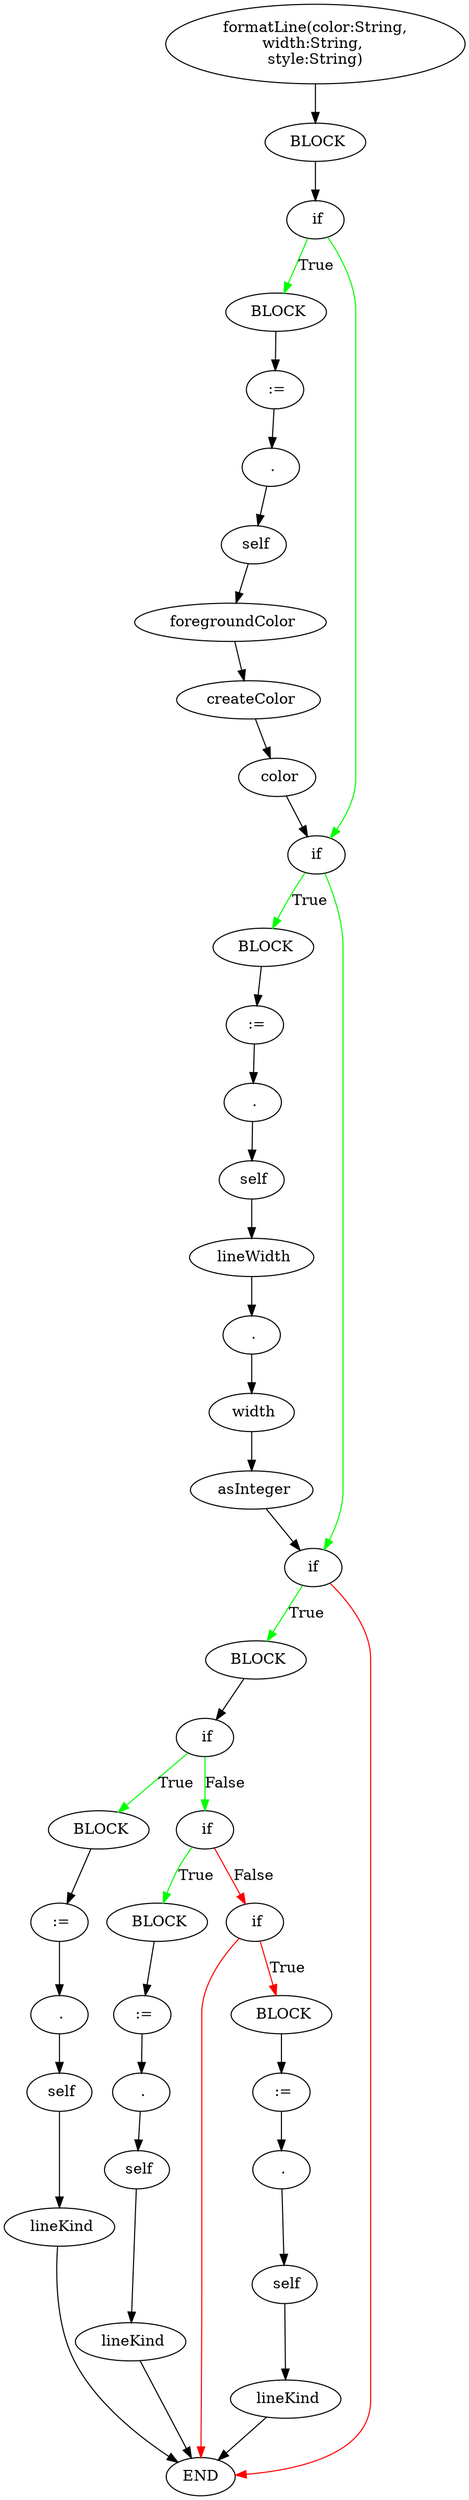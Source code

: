 digraph testGraph {
2044[label=" formatLine(color:String, 
width:String, 
style:String)"]
2046[label="BLOCK"]
2044 -> 2046[color=black]
2046[label=" BLOCK"]
2047[label="if"]
2046 -> 2047[color=black]
2047[label=" if"]
2048[label="BLOCK"]
2047 -> 2048[label="True",color=green]
2061[label="if"]
2047 -> 2061[color=green]
2048[label=" BLOCK"]
2049[label=":="]
2048 -> 2049[color=black]
2061[label=" if"]
2062[label="BLOCK"]
2061 -> 2062[label="True",color=green]
2083[label="if"]
2061 -> 2083[color=green]
2049[label=" :="]
2050[label="."]
2049 -> 2050[color=black]
2062[label=" BLOCK"]
2063[label=":="]
2062 -> 2063[color=black]
2083[label=" if"]
2084[label="BLOCK"]
2083 -> 2084[label="True",color=green]
2045[label="END"]
2083 -> 2045[color=red]
2050[label=" ."]
2051[label="self"]
2050 -> 2051[color=black]
2063[label=" :="]
2064[label="."]
2063 -> 2064[color=black]
2084[label=" BLOCK"]
2085[label="if"]
2084 -> 2085[color=black]
2045[label=" END"]
2051[label=" self"]
2052[label="foregroundColor"]
2051 -> 2052[color=black]
2064[label=" ."]
2065[label="self"]
2064 -> 2065[color=black]
2085[label=" if"]
2089[label="BLOCK"]
2085 -> 2089[label="True",color=green]
2097[label="if"]
2085 -> 2097[label="False",color=green]
2052[label=" foregroundColor"]
2053[label="createColor"]
2052 -> 2053[color=black]
2065[label=" self"]
2066[label="lineWidth"]
2065 -> 2066[color=black]
2089[label=" BLOCK"]
2090[label=":="]
2089 -> 2090[color=black]
2097[label=" if"]
2101[label="BLOCK"]
2097 -> 2101[label="True",color=green]
2109[label="if"]
2097 -> 2109[label="False",color=red]
2053[label=" createColor"]
2055[label="color"]
2053 -> 2055[color=black]
2066[label=" lineWidth"]
2067[label="."]
2066 -> 2067[color=black]
2090[label=" :="]
2091[label="."]
2090 -> 2091[color=black]
2101[label=" BLOCK"]
2102[label=":="]
2101 -> 2102[color=black]
2109[label=" if"]
2113[label="BLOCK"]
2109 -> 2113[label="True",color=red]
2045[label="END"]
2109 -> 2045[color=red]
2055[label=" color"]
2061[label="if"]
2055 -> 2061[color=black]
2067[label=" ."]
2068[label="width"]
2067 -> 2068[color=black]
2091[label=" ."]
2092[label="self"]
2091 -> 2092[color=black]
2102[label=" :="]
2103[label="."]
2102 -> 2103[color=black]
2113[label=" BLOCK"]
2114[label=":="]
2113 -> 2114[color=black]
2068[label=" width"]
2069[label="asInteger"]
2068 -> 2069[color=black]
2092[label=" self"]
2093[label="lineKind"]
2092 -> 2093[color=black]
2103[label=" ."]
2104[label="self"]
2103 -> 2104[color=black]
2114[label=" :="]
2115[label="."]
2114 -> 2115[color=black]
2069[label=" asInteger"]
2083[label="if"]
2069 -> 2083[color=black]
2093[label=" lineKind"]
2045[label="END"]
2093 -> 2045[color=black]
2104[label=" self"]
2105[label="lineKind"]
2104 -> 2105[color=black]
2115[label=" ."]
2116[label="self"]
2115 -> 2116[color=black]
2105[label=" lineKind"]
2045[label="END"]
2105 -> 2045[color=black]
2116[label=" self"]
2117[label="lineKind"]
2116 -> 2117[color=black]
2117[label=" lineKind"]
2045[label="END"]
2117 -> 2045[color=black]
}

